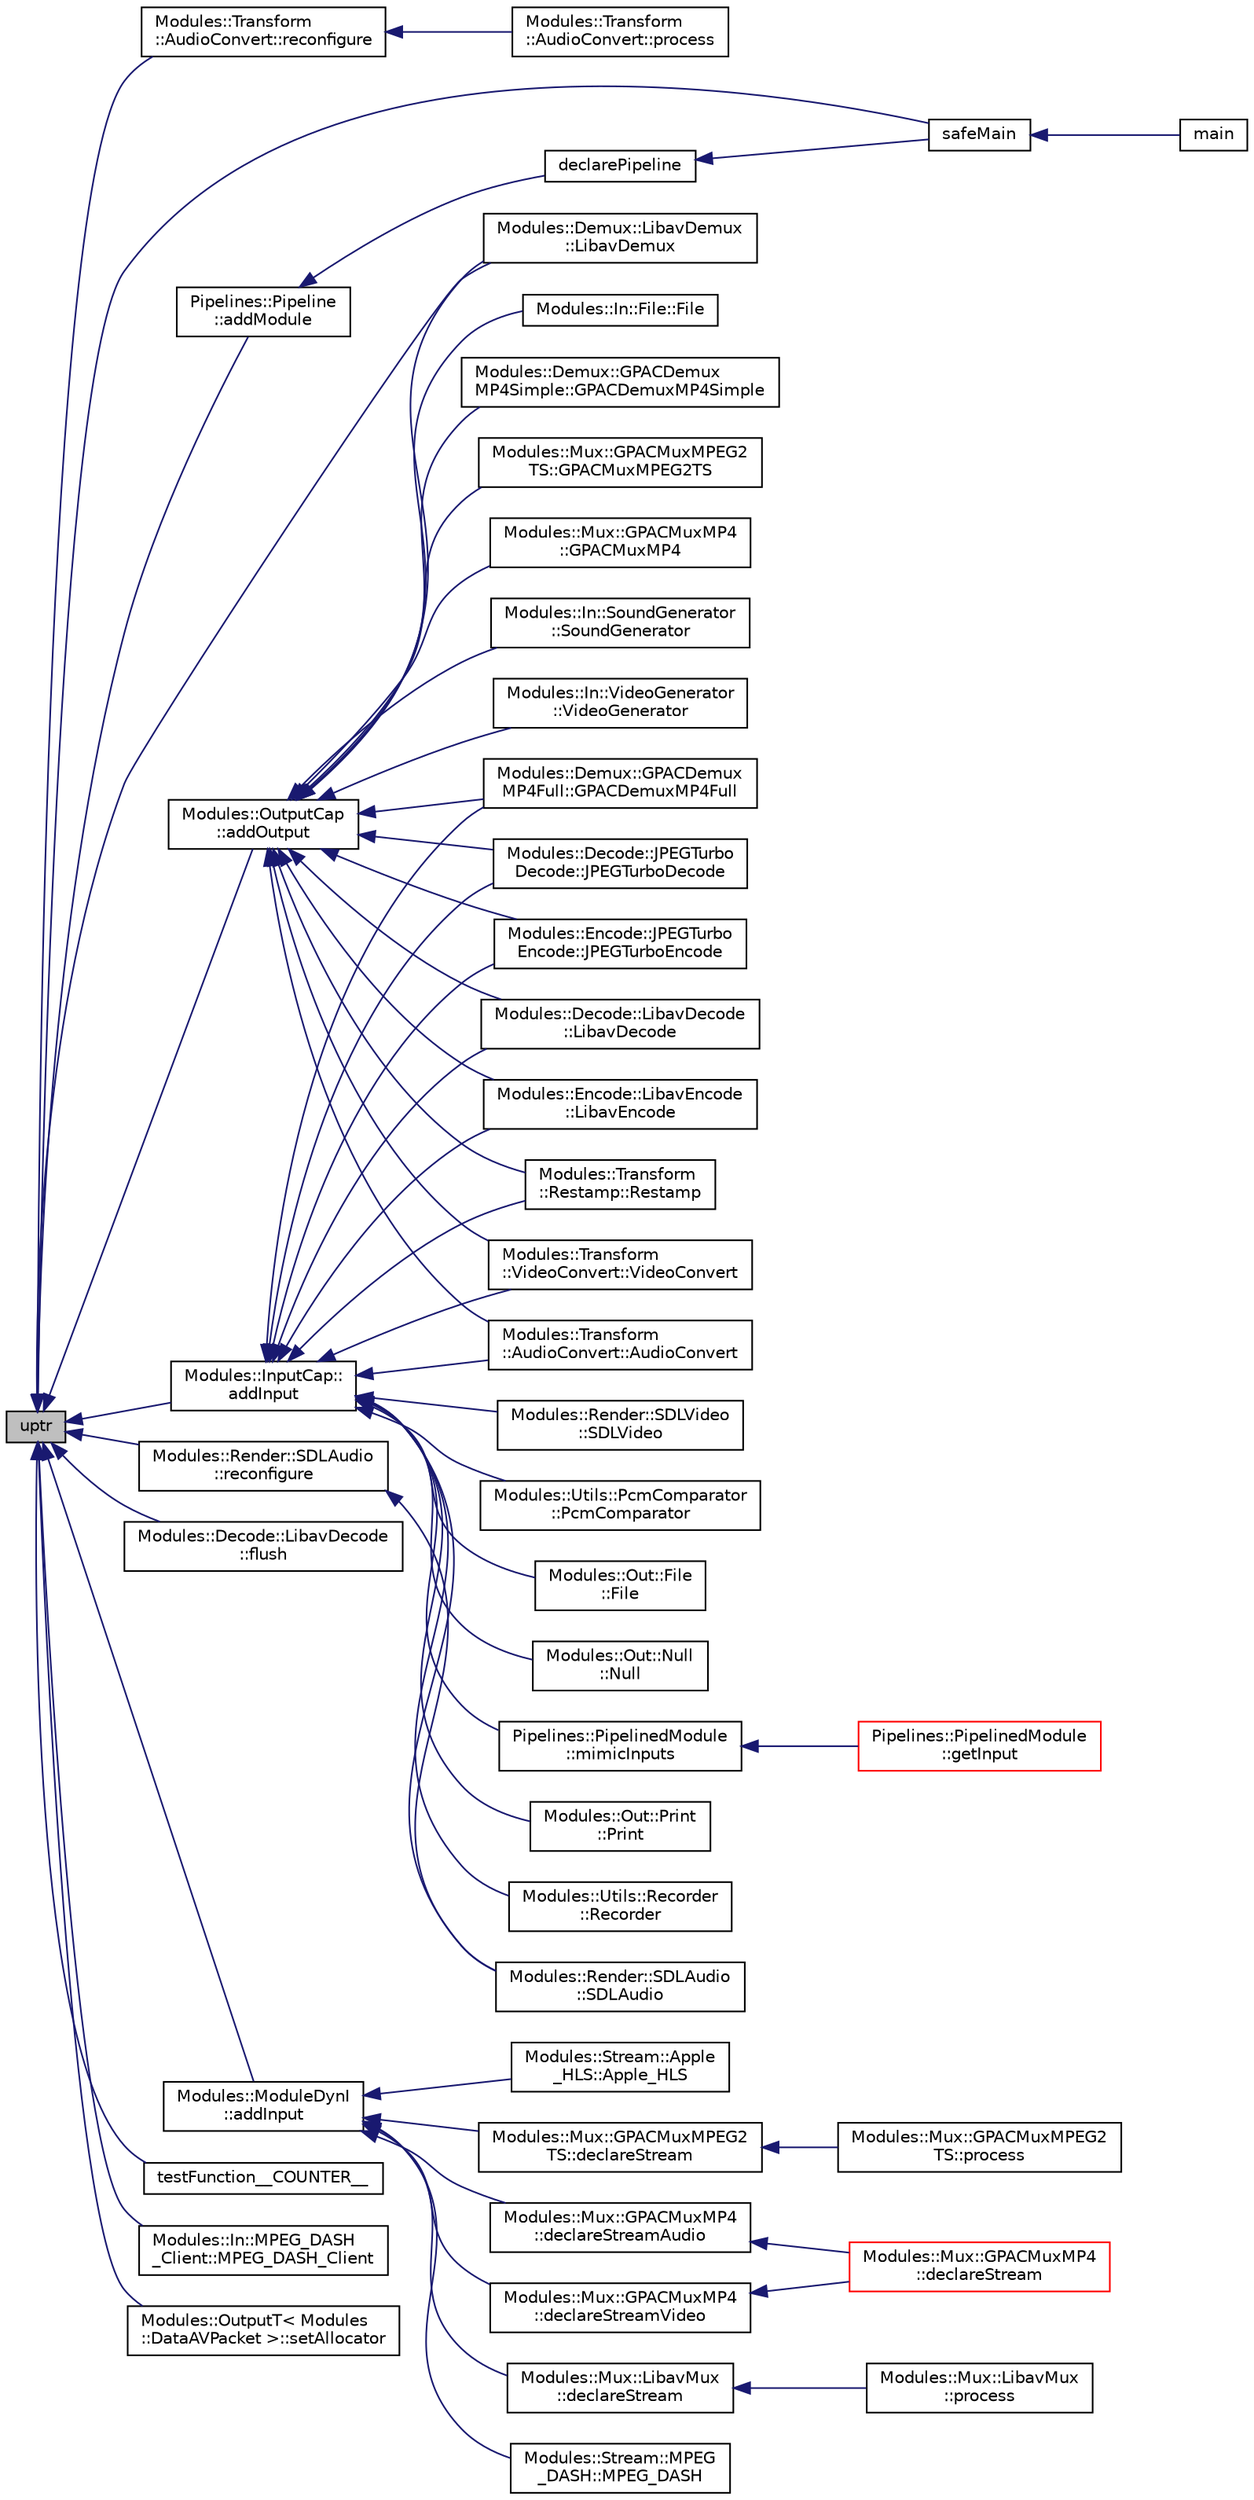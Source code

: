 digraph "uptr"
{
 // INTERACTIVE_SVG=YES
  edge [fontname="Helvetica",fontsize="10",labelfontname="Helvetica",labelfontsize="10"];
  node [fontname="Helvetica",fontsize="10",shape=record];
  rankdir="LR";
  Node1 [label="uptr",height=0.2,width=0.4,color="black", fillcolor="grey75", style="filled", fontcolor="black"];
  Node1 -> Node2 [dir="back",color="midnightblue",fontsize="10",style="solid",fontname="Helvetica"];
  Node2 [label="Modules::Transform\l::AudioConvert::reconfigure",height=0.2,width=0.4,color="black", fillcolor="white", style="filled",URL="$class_modules_1_1_transform_1_1_audio_convert.html#a2f1b9d8fe53e6798ad19acf568a7060f"];
  Node2 -> Node3 [dir="back",color="midnightblue",fontsize="10",style="solid",fontname="Helvetica"];
  Node3 [label="Modules::Transform\l::AudioConvert::process",height=0.2,width=0.4,color="black", fillcolor="white", style="filled",URL="$class_modules_1_1_transform_1_1_audio_convert.html#a8193326c3bf3b7cdce8e740f521b1065"];
  Node1 -> Node4 [dir="back",color="midnightblue",fontsize="10",style="solid",fontname="Helvetica"];
  Node4 [label="safeMain",height=0.2,width=0.4,color="black", fillcolor="white", style="filled",URL="$dashcastx_8cpp.html#aa400efc830b0819630294f736401c2f7"];
  Node4 -> Node5 [dir="back",color="midnightblue",fontsize="10",style="solid",fontname="Helvetica"];
  Node5 [label="main",height=0.2,width=0.4,color="black", fillcolor="white", style="filled",URL="$dashcastx_8cpp.html#abf9e6b7e6f15df4b525a2e7705ba3089"];
  Node1 -> Node6 [dir="back",color="midnightblue",fontsize="10",style="solid",fontname="Helvetica"];
  Node6 [label="Modules::InputCap::\laddInput",height=0.2,width=0.4,color="black", fillcolor="white", style="filled",URL="$class_modules_1_1_input_cap.html#ac3ee3c463cf2a22e3fbcff460b9f42d9"];
  Node6 -> Node7 [dir="back",color="midnightblue",fontsize="10",style="solid",fontname="Helvetica"];
  Node7 [label="Modules::Transform\l::AudioConvert::AudioConvert",height=0.2,width=0.4,color="black", fillcolor="white", style="filled",URL="$class_modules_1_1_transform_1_1_audio_convert.html#a0354b035af350ad2e8e81901878eb5f5"];
  Node6 -> Node8 [dir="back",color="midnightblue",fontsize="10",style="solid",fontname="Helvetica"];
  Node8 [label="Modules::Utils::PcmComparator\l::PcmComparator",height=0.2,width=0.4,color="black", fillcolor="white", style="filled",URL="$class_modules_1_1_utils_1_1_pcm_comparator.html#a7730395dec283ef98a0510398f6c2dd7"];
  Node6 -> Node9 [dir="back",color="midnightblue",fontsize="10",style="solid",fontname="Helvetica"];
  Node9 [label="Modules::Out::File\l::File",height=0.2,width=0.4,color="black", fillcolor="white", style="filled",URL="$class_modules_1_1_out_1_1_file.html#a8c2c0620900fdfb4f790198dcb143781"];
  Node6 -> Node10 [dir="back",color="midnightblue",fontsize="10",style="solid",fontname="Helvetica"];
  Node10 [label="Modules::Demux::GPACDemux\lMP4Full::GPACDemuxMP4Full",height=0.2,width=0.4,color="black", fillcolor="white", style="filled",URL="$class_modules_1_1_demux_1_1_g_p_a_c_demux_m_p4_full.html#a553d574058fe318aba699e8d7801d35d"];
  Node6 -> Node11 [dir="back",color="midnightblue",fontsize="10",style="solid",fontname="Helvetica"];
  Node11 [label="Modules::Decode::JPEGTurbo\lDecode::JPEGTurboDecode",height=0.2,width=0.4,color="black", fillcolor="white", style="filled",URL="$class_modules_1_1_decode_1_1_j_p_e_g_turbo_decode.html#a584c53c8603953bf880e92495927fbe4"];
  Node6 -> Node12 [dir="back",color="midnightblue",fontsize="10",style="solid",fontname="Helvetica"];
  Node12 [label="Modules::Encode::JPEGTurbo\lEncode::JPEGTurboEncode",height=0.2,width=0.4,color="black", fillcolor="white", style="filled",URL="$class_modules_1_1_encode_1_1_j_p_e_g_turbo_encode.html#a714fc8c519ea45d8a5aae2db836f0c19"];
  Node6 -> Node13 [dir="back",color="midnightblue",fontsize="10",style="solid",fontname="Helvetica"];
  Node13 [label="Modules::Decode::LibavDecode\l::LibavDecode",height=0.2,width=0.4,color="black", fillcolor="white", style="filled",URL="$class_modules_1_1_decode_1_1_libav_decode.html#acca2be63a6ce0423bdf076617b885347"];
  Node6 -> Node14 [dir="back",color="midnightblue",fontsize="10",style="solid",fontname="Helvetica"];
  Node14 [label="Modules::Encode::LibavEncode\l::LibavEncode",height=0.2,width=0.4,color="black", fillcolor="white", style="filled",URL="$class_modules_1_1_encode_1_1_libav_encode.html#aa90de937d63965d62425c85f73a2b1f4"];
  Node6 -> Node15 [dir="back",color="midnightblue",fontsize="10",style="solid",fontname="Helvetica"];
  Node15 [label="Modules::Out::Null\l::Null",height=0.2,width=0.4,color="black", fillcolor="white", style="filled",URL="$class_modules_1_1_out_1_1_null.html#a0303327f05d07787e4bd39f0da4d9503"];
  Node6 -> Node16 [dir="back",color="midnightblue",fontsize="10",style="solid",fontname="Helvetica"];
  Node16 [label="Pipelines::PipelinedModule\l::mimicInputs",height=0.2,width=0.4,color="black", fillcolor="white", style="filled",URL="$class_pipelines_1_1_pipelined_module.html#a969bf9acc0dd51c95dbb29ef03785335"];
  Node16 -> Node17 [dir="back",color="midnightblue",fontsize="10",style="solid",fontname="Helvetica"];
  Node17 [label="Pipelines::PipelinedModule\l::getInput",height=0.2,width=0.4,color="red", fillcolor="white", style="filled",URL="$class_pipelines_1_1_pipelined_module.html#adbf5da1a0377caea5bb050c54d15a701"];
  Node6 -> Node18 [dir="back",color="midnightblue",fontsize="10",style="solid",fontname="Helvetica"];
  Node18 [label="Modules::Out::Print\l::Print",height=0.2,width=0.4,color="black", fillcolor="white", style="filled",URL="$class_modules_1_1_out_1_1_print.html#ae56a8b687ac74472fe393c83e94d129b"];
  Node6 -> Node19 [dir="back",color="midnightblue",fontsize="10",style="solid",fontname="Helvetica"];
  Node19 [label="Modules::Utils::Recorder\l::Recorder",height=0.2,width=0.4,color="black", fillcolor="white", style="filled",URL="$class_modules_1_1_utils_1_1_recorder.html#a31ce4a79311619fc9524c16d4ebce042"];
  Node6 -> Node20 [dir="back",color="midnightblue",fontsize="10",style="solid",fontname="Helvetica"];
  Node20 [label="Modules::Transform\l::Restamp::Restamp",height=0.2,width=0.4,color="black", fillcolor="white", style="filled",URL="$class_modules_1_1_transform_1_1_restamp.html#a156a80f318d8f94cb9b8476be01eae38"];
  Node6 -> Node21 [dir="back",color="midnightblue",fontsize="10",style="solid",fontname="Helvetica"];
  Node21 [label="Modules::Render::SDLAudio\l::SDLAudio",height=0.2,width=0.4,color="black", fillcolor="white", style="filled",URL="$class_modules_1_1_render_1_1_s_d_l_audio.html#ad899ba30efaf0021c42140adc843a870"];
  Node6 -> Node22 [dir="back",color="midnightblue",fontsize="10",style="solid",fontname="Helvetica"];
  Node22 [label="Modules::Render::SDLVideo\l::SDLVideo",height=0.2,width=0.4,color="black", fillcolor="white", style="filled",URL="$class_modules_1_1_render_1_1_s_d_l_video.html#afe66a97cc4ced03477904e8ed3c55792"];
  Node6 -> Node23 [dir="back",color="midnightblue",fontsize="10",style="solid",fontname="Helvetica"];
  Node23 [label="Modules::Transform\l::VideoConvert::VideoConvert",height=0.2,width=0.4,color="black", fillcolor="white", style="filled",URL="$class_modules_1_1_transform_1_1_video_convert.html#a45972f8e661b417b2be8b7d2d33b34ea"];
  Node1 -> Node24 [dir="back",color="midnightblue",fontsize="10",style="solid",fontname="Helvetica"];
  Node24 [label="Modules::Decode::LibavDecode\l::flush",height=0.2,width=0.4,color="black", fillcolor="white", style="filled",URL="$class_modules_1_1_decode_1_1_libav_decode.html#a9f45f96143bf5d985a0c6b0433a54ba2"];
  Node1 -> Node25 [dir="back",color="midnightblue",fontsize="10",style="solid",fontname="Helvetica"];
  Node25 [label="Modules::Demux::LibavDemux\l::LibavDemux",height=0.2,width=0.4,color="black", fillcolor="white", style="filled",URL="$class_modules_1_1_demux_1_1_libav_demux.html#aa80ce41ac20c24554650ff8f4d58ce80"];
  Node1 -> Node26 [dir="back",color="midnightblue",fontsize="10",style="solid",fontname="Helvetica"];
  Node26 [label="Modules::ModuleDynI\l::addInput",height=0.2,width=0.4,color="black", fillcolor="white", style="filled",URL="$class_modules_1_1_module_dyn_i.html#ae71f2fbca12dfc39a9057d4f73a2ab8b"];
  Node26 -> Node27 [dir="back",color="midnightblue",fontsize="10",style="solid",fontname="Helvetica"];
  Node27 [label="Modules::Stream::Apple\l_HLS::Apple_HLS",height=0.2,width=0.4,color="black", fillcolor="white", style="filled",URL="$class_modules_1_1_stream_1_1_apple___h_l_s.html#a6fab9809b2cd6cad279e20f173fe933b"];
  Node26 -> Node28 [dir="back",color="midnightblue",fontsize="10",style="solid",fontname="Helvetica"];
  Node28 [label="Modules::Mux::GPACMuxMPEG2\lTS::declareStream",height=0.2,width=0.4,color="black", fillcolor="white", style="filled",URL="$class_modules_1_1_mux_1_1_g_p_a_c_mux_m_p_e_g2_t_s.html#a2926f32e6289ccf90b265bf08ebfe6b2"];
  Node28 -> Node29 [dir="back",color="midnightblue",fontsize="10",style="solid",fontname="Helvetica"];
  Node29 [label="Modules::Mux::GPACMuxMPEG2\lTS::process",height=0.2,width=0.4,color="black", fillcolor="white", style="filled",URL="$class_modules_1_1_mux_1_1_g_p_a_c_mux_m_p_e_g2_t_s.html#ae12716e4f74217d195e24ffaf1411f5f"];
  Node26 -> Node30 [dir="back",color="midnightblue",fontsize="10",style="solid",fontname="Helvetica"];
  Node30 [label="Modules::Mux::GPACMuxMP4\l::declareStreamAudio",height=0.2,width=0.4,color="black", fillcolor="white", style="filled",URL="$class_modules_1_1_mux_1_1_g_p_a_c_mux_m_p4.html#a34195351654a54fefc9602b4be26da55"];
  Node30 -> Node31 [dir="back",color="midnightblue",fontsize="10",style="solid",fontname="Helvetica"];
  Node31 [label="Modules::Mux::GPACMuxMP4\l::declareStream",height=0.2,width=0.4,color="red", fillcolor="white", style="filled",URL="$class_modules_1_1_mux_1_1_g_p_a_c_mux_m_p4.html#ac1f94e81a7a78eb084aa3d0b4ca7d49b"];
  Node26 -> Node32 [dir="back",color="midnightblue",fontsize="10",style="solid",fontname="Helvetica"];
  Node32 [label="Modules::Mux::GPACMuxMP4\l::declareStreamVideo",height=0.2,width=0.4,color="black", fillcolor="white", style="filled",URL="$class_modules_1_1_mux_1_1_g_p_a_c_mux_m_p4.html#a41750f5163d399c3e44326de03be0506"];
  Node32 -> Node31 [dir="back",color="midnightblue",fontsize="10",style="solid",fontname="Helvetica"];
  Node26 -> Node33 [dir="back",color="midnightblue",fontsize="10",style="solid",fontname="Helvetica"];
  Node33 [label="Modules::Mux::LibavMux\l::declareStream",height=0.2,width=0.4,color="black", fillcolor="white", style="filled",URL="$class_modules_1_1_mux_1_1_libav_mux.html#a964010fb42a82fd0412461c3b263e670"];
  Node33 -> Node34 [dir="back",color="midnightblue",fontsize="10",style="solid",fontname="Helvetica"];
  Node34 [label="Modules::Mux::LibavMux\l::process",height=0.2,width=0.4,color="black", fillcolor="white", style="filled",URL="$class_modules_1_1_mux_1_1_libav_mux.html#aebd0e5b16c298b88db783d48b5436136"];
  Node26 -> Node35 [dir="back",color="midnightblue",fontsize="10",style="solid",fontname="Helvetica"];
  Node35 [label="Modules::Stream::MPEG\l_DASH::MPEG_DASH",height=0.2,width=0.4,color="black", fillcolor="white", style="filled",URL="$class_modules_1_1_stream_1_1_m_p_e_g___d_a_s_h.html#a22ad706674f2aa4af421a34d0edecfbd"];
  Node1 -> Node36 [dir="back",color="midnightblue",fontsize="10",style="solid",fontname="Helvetica"];
  Node36 [label="testFunction__COUNTER__",height=0.2,width=0.4,color="black", fillcolor="white", style="filled",URL="$modules__decode_8cpp.html#a4b7ee850baca841d3cd8c167ed11f117"];
  Node1 -> Node37 [dir="back",color="midnightblue",fontsize="10",style="solid",fontname="Helvetica"];
  Node37 [label="Modules::In::MPEG_DASH\l_Client::MPEG_DASH_Client",height=0.2,width=0.4,color="black", fillcolor="white", style="filled",URL="$class_modules_1_1_in_1_1_m_p_e_g___d_a_s_h___client.html#a55e3fdae9538f721075c1c6fe1ce52fc"];
  Node1 -> Node38 [dir="back",color="midnightblue",fontsize="10",style="solid",fontname="Helvetica"];
  Node38 [label="Modules::OutputT\< Modules\l::DataAVPacket \>::setAllocator",height=0.2,width=0.4,color="black", fillcolor="white", style="filled",URL="$class_modules_1_1_output_t.html#a0560b98b5ffbbfac8bb67787dc100fd3"];
  Node1 -> Node39 [dir="back",color="midnightblue",fontsize="10",style="solid",fontname="Helvetica"];
  Node39 [label="Modules::OutputCap\l::addOutput",height=0.2,width=0.4,color="black", fillcolor="white", style="filled",URL="$class_modules_1_1_output_cap.html#a0886d7898e6531f952032ea6202d4805"];
  Node39 -> Node7 [dir="back",color="midnightblue",fontsize="10",style="solid",fontname="Helvetica"];
  Node39 -> Node40 [dir="back",color="midnightblue",fontsize="10",style="solid",fontname="Helvetica"];
  Node40 [label="Modules::In::File::File",height=0.2,width=0.4,color="black", fillcolor="white", style="filled",URL="$class_modules_1_1_in_1_1_file.html#a86dbabc90467b46c3d5d7c26d8445ce4"];
  Node39 -> Node10 [dir="back",color="midnightblue",fontsize="10",style="solid",fontname="Helvetica"];
  Node39 -> Node41 [dir="back",color="midnightblue",fontsize="10",style="solid",fontname="Helvetica"];
  Node41 [label="Modules::Demux::GPACDemux\lMP4Simple::GPACDemuxMP4Simple",height=0.2,width=0.4,color="black", fillcolor="white", style="filled",URL="$class_modules_1_1_demux_1_1_g_p_a_c_demux_m_p4_simple.html#a8fd57b5e6c025f9719978e7a6365735e"];
  Node39 -> Node42 [dir="back",color="midnightblue",fontsize="10",style="solid",fontname="Helvetica"];
  Node42 [label="Modules::Mux::GPACMuxMPEG2\lTS::GPACMuxMPEG2TS",height=0.2,width=0.4,color="black", fillcolor="white", style="filled",URL="$class_modules_1_1_mux_1_1_g_p_a_c_mux_m_p_e_g2_t_s.html#acd555f3d112e5849161a10169acd3edb"];
  Node39 -> Node43 [dir="back",color="midnightblue",fontsize="10",style="solid",fontname="Helvetica"];
  Node43 [label="Modules::Mux::GPACMuxMP4\l::GPACMuxMP4",height=0.2,width=0.4,color="black", fillcolor="white", style="filled",URL="$class_modules_1_1_mux_1_1_g_p_a_c_mux_m_p4.html#a08cf1af0669057c20e14c6026893e1ee"];
  Node39 -> Node11 [dir="back",color="midnightblue",fontsize="10",style="solid",fontname="Helvetica"];
  Node39 -> Node12 [dir="back",color="midnightblue",fontsize="10",style="solid",fontname="Helvetica"];
  Node39 -> Node13 [dir="back",color="midnightblue",fontsize="10",style="solid",fontname="Helvetica"];
  Node39 -> Node25 [dir="back",color="midnightblue",fontsize="10",style="solid",fontname="Helvetica"];
  Node39 -> Node14 [dir="back",color="midnightblue",fontsize="10",style="solid",fontname="Helvetica"];
  Node39 -> Node20 [dir="back",color="midnightblue",fontsize="10",style="solid",fontname="Helvetica"];
  Node39 -> Node44 [dir="back",color="midnightblue",fontsize="10",style="solid",fontname="Helvetica"];
  Node44 [label="Modules::In::SoundGenerator\l::SoundGenerator",height=0.2,width=0.4,color="black", fillcolor="white", style="filled",URL="$class_modules_1_1_in_1_1_sound_generator.html#ac16e352599133060f763549ffa7a1ce6"];
  Node39 -> Node23 [dir="back",color="midnightblue",fontsize="10",style="solid",fontname="Helvetica"];
  Node39 -> Node45 [dir="back",color="midnightblue",fontsize="10",style="solid",fontname="Helvetica"];
  Node45 [label="Modules::In::VideoGenerator\l::VideoGenerator",height=0.2,width=0.4,color="black", fillcolor="white", style="filled",URL="$class_modules_1_1_in_1_1_video_generator.html#ab2810eb3d13fe91c765f7c9637075f7d"];
  Node1 -> Node46 [dir="back",color="midnightblue",fontsize="10",style="solid",fontname="Helvetica"];
  Node46 [label="Pipelines::Pipeline\l::addModule",height=0.2,width=0.4,color="black", fillcolor="white", style="filled",URL="$class_pipelines_1_1_pipeline.html#aa3807fdc51116abec7e221164a5ebfdd"];
  Node46 -> Node47 [dir="back",color="midnightblue",fontsize="10",style="solid",fontname="Helvetica"];
  Node47 [label="declarePipeline",height=0.2,width=0.4,color="black", fillcolor="white", style="filled",URL="$dashcastx_2pipeliner_8hpp.html#a61f5e929f8d1fe5fbcf5738d3002bcb2"];
  Node47 -> Node4 [dir="back",color="midnightblue",fontsize="10",style="solid",fontname="Helvetica"];
  Node1 -> Node48 [dir="back",color="midnightblue",fontsize="10",style="solid",fontname="Helvetica"];
  Node48 [label="Modules::Render::SDLAudio\l::reconfigure",height=0.2,width=0.4,color="black", fillcolor="white", style="filled",URL="$class_modules_1_1_render_1_1_s_d_l_audio.html#ac0f1338899d804a683faee819374374c"];
  Node48 -> Node21 [dir="back",color="midnightblue",fontsize="10",style="solid",fontname="Helvetica"];
}
